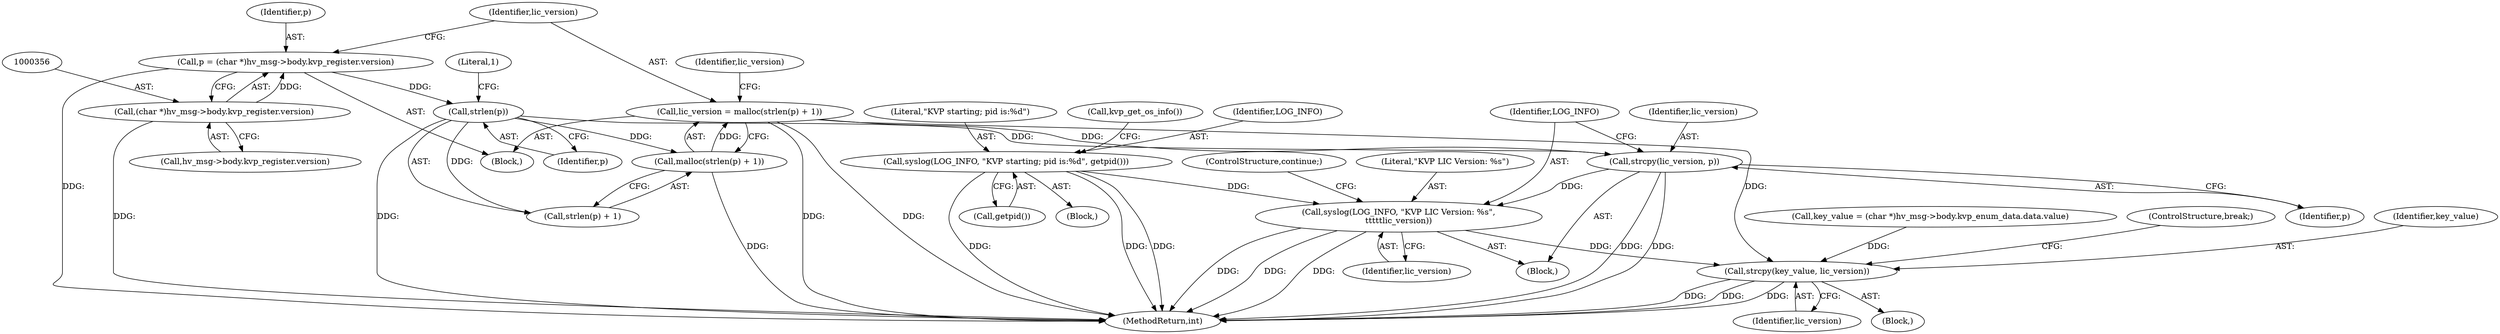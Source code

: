 digraph "0_linux_bcc2c9c3fff859e0eb019fe6fec26f9b8eba795c@API" {
"1000377" [label="(Call,syslog(LOG_INFO, \"KVP LIC Version: %s\",\n\t\t\t\t\tlic_version))"];
"1000129" [label="(Call,syslog(LOG_INFO, \"KVP starting; pid is:%d\", getpid()))"];
"1000374" [label="(Call,strcpy(lic_version, p))"];
"1000364" [label="(Call,lic_version = malloc(strlen(p) + 1))"];
"1000366" [label="(Call,malloc(strlen(p) + 1))"];
"1000368" [label="(Call,strlen(p))"];
"1000353" [label="(Call,p = (char *)hv_msg->body.kvp_register.version)"];
"1000355" [label="(Call,(char *)hv_msg->body.kvp_register.version)"];
"1000639" [label="(Call,strcpy(key_value, lic_version))"];
"1000605" [label="(Call,key_value = (char *)hv_msg->body.kvp_enum_data.data.value)"];
"1000133" [label="(Call,kvp_get_os_info())"];
"1000378" [label="(Identifier,LOG_INFO)"];
"1000366" [label="(Call,malloc(strlen(p) + 1))"];
"1000372" [label="(Identifier,lic_version)"];
"1000626" [label="(Block,)"];
"1000641" [label="(Identifier,lic_version)"];
"1000367" [label="(Call,strlen(p) + 1)"];
"1000368" [label="(Call,strlen(p))"];
"1000760" [label="(MethodReturn,int)"];
"1000642" [label="(ControlStructure,break;)"];
"1000380" [label="(Identifier,lic_version)"];
"1000386" [label="(ControlStructure,continue;)"];
"1000354" [label="(Identifier,p)"];
"1000640" [label="(Identifier,key_value)"];
"1000357" [label="(Call,hv_msg->body.kvp_register.version)"];
"1000377" [label="(Call,syslog(LOG_INFO, \"KVP LIC Version: %s\",\n\t\t\t\t\tlic_version))"];
"1000129" [label="(Call,syslog(LOG_INFO, \"KVP starting; pid is:%d\", getpid()))"];
"1000369" [label="(Identifier,p)"];
"1000130" [label="(Identifier,LOG_INFO)"];
"1000364" [label="(Call,lic_version = malloc(strlen(p) + 1))"];
"1000374" [label="(Call,strcpy(lic_version, p))"];
"1000376" [label="(Identifier,p)"];
"1000375" [label="(Identifier,lic_version)"];
"1000370" [label="(Literal,1)"];
"1000351" [label="(Block,)"];
"1000639" [label="(Call,strcpy(key_value, lic_version))"];
"1000373" [label="(Block,)"];
"1000109" [label="(Block,)"];
"1000132" [label="(Call,getpid())"];
"1000365" [label="(Identifier,lic_version)"];
"1000355" [label="(Call,(char *)hv_msg->body.kvp_register.version)"];
"1000353" [label="(Call,p = (char *)hv_msg->body.kvp_register.version)"];
"1000131" [label="(Literal,\"KVP starting; pid is:%d\")"];
"1000379" [label="(Literal,\"KVP LIC Version: %s\")"];
"1000377" -> "1000373"  [label="AST: "];
"1000377" -> "1000380"  [label="CFG: "];
"1000378" -> "1000377"  [label="AST: "];
"1000379" -> "1000377"  [label="AST: "];
"1000380" -> "1000377"  [label="AST: "];
"1000386" -> "1000377"  [label="CFG: "];
"1000377" -> "1000760"  [label="DDG: "];
"1000377" -> "1000760"  [label="DDG: "];
"1000377" -> "1000760"  [label="DDG: "];
"1000129" -> "1000377"  [label="DDG: "];
"1000374" -> "1000377"  [label="DDG: "];
"1000377" -> "1000639"  [label="DDG: "];
"1000129" -> "1000109"  [label="AST: "];
"1000129" -> "1000132"  [label="CFG: "];
"1000130" -> "1000129"  [label="AST: "];
"1000131" -> "1000129"  [label="AST: "];
"1000132" -> "1000129"  [label="AST: "];
"1000133" -> "1000129"  [label="CFG: "];
"1000129" -> "1000760"  [label="DDG: "];
"1000129" -> "1000760"  [label="DDG: "];
"1000129" -> "1000760"  [label="DDG: "];
"1000374" -> "1000373"  [label="AST: "];
"1000374" -> "1000376"  [label="CFG: "];
"1000375" -> "1000374"  [label="AST: "];
"1000376" -> "1000374"  [label="AST: "];
"1000378" -> "1000374"  [label="CFG: "];
"1000374" -> "1000760"  [label="DDG: "];
"1000374" -> "1000760"  [label="DDG: "];
"1000364" -> "1000374"  [label="DDG: "];
"1000368" -> "1000374"  [label="DDG: "];
"1000364" -> "1000351"  [label="AST: "];
"1000364" -> "1000366"  [label="CFG: "];
"1000365" -> "1000364"  [label="AST: "];
"1000366" -> "1000364"  [label="AST: "];
"1000372" -> "1000364"  [label="CFG: "];
"1000364" -> "1000760"  [label="DDG: "];
"1000364" -> "1000760"  [label="DDG: "];
"1000366" -> "1000364"  [label="DDG: "];
"1000364" -> "1000639"  [label="DDG: "];
"1000366" -> "1000367"  [label="CFG: "];
"1000367" -> "1000366"  [label="AST: "];
"1000366" -> "1000760"  [label="DDG: "];
"1000368" -> "1000366"  [label="DDG: "];
"1000368" -> "1000367"  [label="AST: "];
"1000368" -> "1000369"  [label="CFG: "];
"1000369" -> "1000368"  [label="AST: "];
"1000370" -> "1000368"  [label="CFG: "];
"1000368" -> "1000760"  [label="DDG: "];
"1000368" -> "1000367"  [label="DDG: "];
"1000353" -> "1000368"  [label="DDG: "];
"1000353" -> "1000351"  [label="AST: "];
"1000353" -> "1000355"  [label="CFG: "];
"1000354" -> "1000353"  [label="AST: "];
"1000355" -> "1000353"  [label="AST: "];
"1000365" -> "1000353"  [label="CFG: "];
"1000353" -> "1000760"  [label="DDG: "];
"1000355" -> "1000353"  [label="DDG: "];
"1000355" -> "1000357"  [label="CFG: "];
"1000356" -> "1000355"  [label="AST: "];
"1000357" -> "1000355"  [label="AST: "];
"1000355" -> "1000760"  [label="DDG: "];
"1000639" -> "1000626"  [label="AST: "];
"1000639" -> "1000641"  [label="CFG: "];
"1000640" -> "1000639"  [label="AST: "];
"1000641" -> "1000639"  [label="AST: "];
"1000642" -> "1000639"  [label="CFG: "];
"1000639" -> "1000760"  [label="DDG: "];
"1000639" -> "1000760"  [label="DDG: "];
"1000639" -> "1000760"  [label="DDG: "];
"1000605" -> "1000639"  [label="DDG: "];
}
